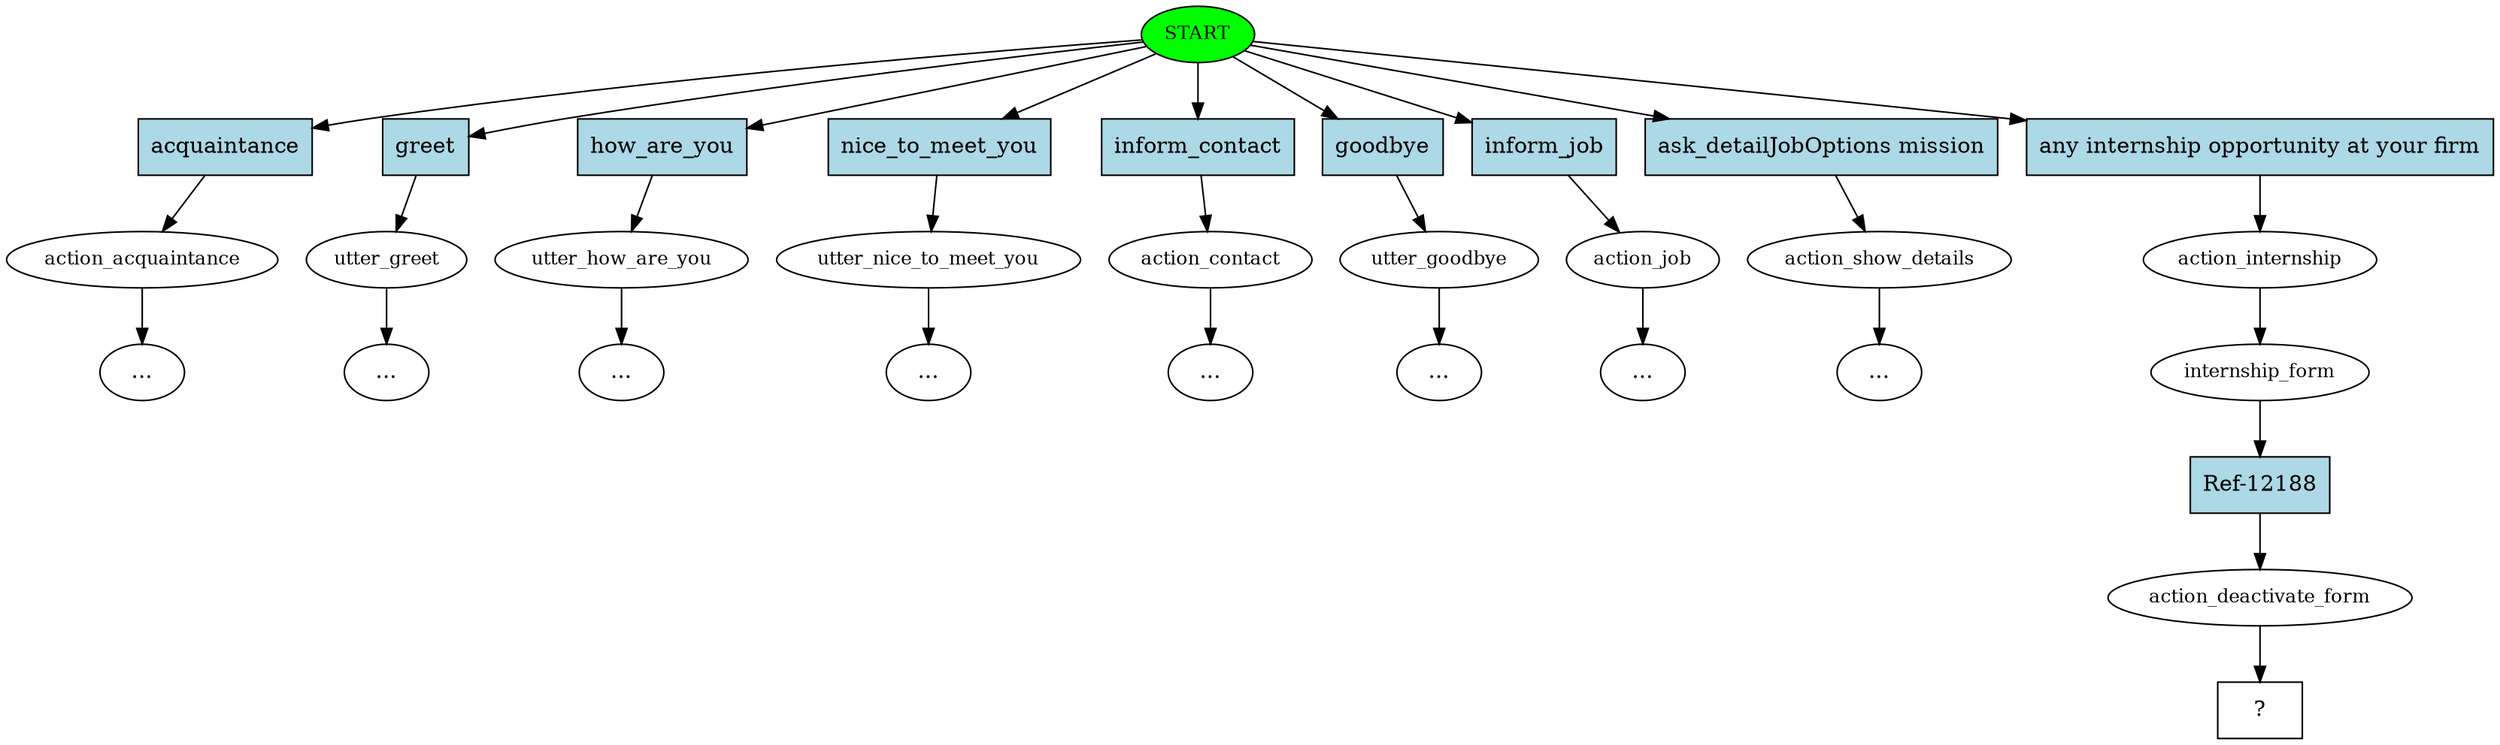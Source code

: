 digraph  {
0 [class="start active", fillcolor=green, fontsize=12, label=START, style=filled];
1 [class="", fontsize=12, label=action_acquaintance];
"-3" [class=ellipsis, label="..."];
2 [class="", fontsize=12, label=utter_greet];
"-4" [class=ellipsis, label="..."];
3 [class="", fontsize=12, label=utter_how_are_you];
"-5" [class=ellipsis, label="..."];
4 [class="", fontsize=12, label=utter_nice_to_meet_you];
"-6" [class=ellipsis, label="..."];
5 [class="", fontsize=12, label=action_contact];
"-7" [class=ellipsis, label="..."];
6 [class="", fontsize=12, label=utter_goodbye];
"-8" [class=ellipsis, label="..."];
7 [class="", fontsize=12, label=action_job];
"-9" [class=ellipsis, label="..."];
8 [class="", fontsize=12, label=action_show_details];
"-10" [class=ellipsis, label="..."];
9 [class=active, fontsize=12, label=action_internship];
10 [class=active, fontsize=12, label=internship_form];
11 [class=active, fontsize=12, label=action_deactivate_form];
12 [class="intent dashed active", label="  ?  ", shape=rect];
13 [class=intent, fillcolor=lightblue, label=acquaintance, shape=rect, style=filled];
14 [class=intent, fillcolor=lightblue, label=greet, shape=rect, style=filled];
15 [class=intent, fillcolor=lightblue, label=how_are_you, shape=rect, style=filled];
16 [class=intent, fillcolor=lightblue, label=nice_to_meet_you, shape=rect, style=filled];
17 [class=intent, fillcolor=lightblue, label=inform_contact, shape=rect, style=filled];
18 [class=intent, fillcolor=lightblue, label=goodbye, shape=rect, style=filled];
19 [class=intent, fillcolor=lightblue, label=inform_job, shape=rect, style=filled];
20 [class=intent, fillcolor=lightblue, label="ask_detailJobOptions mission", shape=rect, style=filled];
21 [class="intent active", fillcolor=lightblue, label="any internship opportunity at your firm", shape=rect, style=filled];
22 [class="intent active", fillcolor=lightblue, label="Ref-12188", shape=rect, style=filled];
0 -> 13  [class="", key=0];
0 -> 14  [class="", key=0];
0 -> 15  [class="", key=0];
0 -> 16  [class="", key=0];
0 -> 17  [class="", key=0];
0 -> 18  [class="", key=0];
0 -> 19  [class="", key=0];
0 -> 20  [class="", key=0];
0 -> 21  [class=active, key=0];
1 -> "-3"  [class="", key=NONE, label=""];
2 -> "-4"  [class="", key=NONE, label=""];
3 -> "-5"  [class="", key=NONE, label=""];
4 -> "-6"  [class="", key=NONE, label=""];
5 -> "-7"  [class="", key=NONE, label=""];
6 -> "-8"  [class="", key=NONE, label=""];
7 -> "-9"  [class="", key=NONE, label=""];
8 -> "-10"  [class="", key=NONE, label=""];
9 -> 10  [class=active, key=NONE, label=""];
10 -> 22  [class=active, key=0];
11 -> 12  [class=active, key=NONE, label=""];
13 -> 1  [class="", key=0];
14 -> 2  [class="", key=0];
15 -> 3  [class="", key=0];
16 -> 4  [class="", key=0];
17 -> 5  [class="", key=0];
18 -> 6  [class="", key=0];
19 -> 7  [class="", key=0];
20 -> 8  [class="", key=0];
21 -> 9  [class=active, key=0];
22 -> 11  [class=active, key=0];
}
